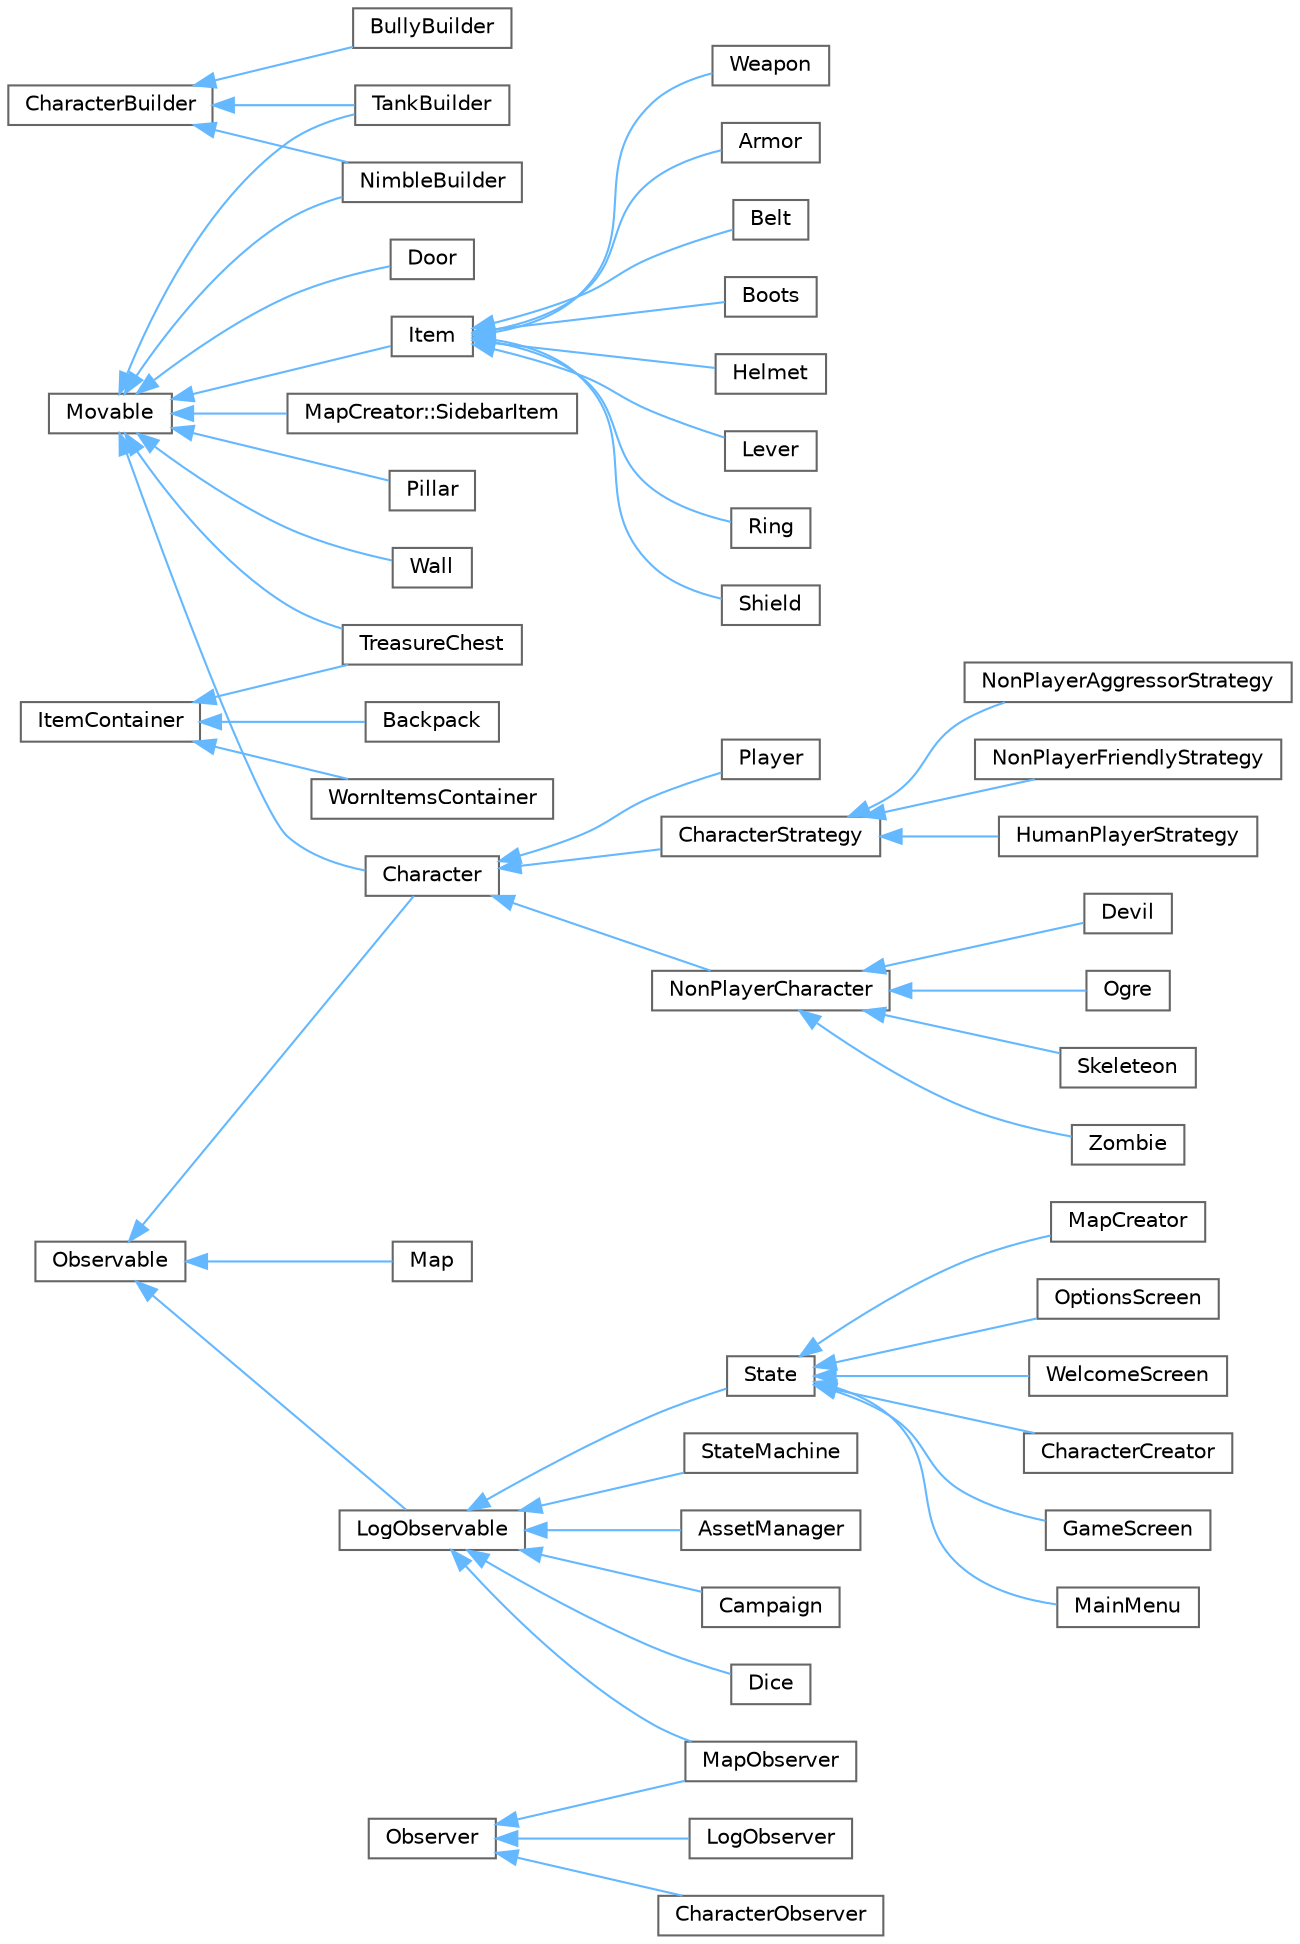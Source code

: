 digraph "Graphical Class Hierarchy"
{
 // LATEX_PDF_SIZE
  bgcolor="transparent";
  edge [fontname=Helvetica,fontsize=10,labelfontname=Helvetica,labelfontsize=10];
  node [fontname=Helvetica,fontsize=10,shape=box,height=0.2,width=0.4];
  rankdir="LR";
  Node0 [id="Node000000",label="CharacterBuilder",height=0.2,width=0.4,color="grey40", fillcolor="white", style="filled",URL="$class_character_builder.html",tooltip=" "];
  Node0 -> Node1 [id="edge1_Node000000_Node000001",dir="back",color="steelblue1",style="solid",tooltip=" "];
  Node1 [id="Node000001",label="BullyBuilder",height=0.2,width=0.4,color="grey40", fillcolor="white", style="filled",URL="$class_bully_builder.html",tooltip=" "];
  Node0 -> Node2 [id="edge2_Node000000_Node000002",dir="back",color="steelblue1",style="solid",tooltip=" "];
  Node2 [id="Node000002",label="NimbleBuilder",height=0.2,width=0.4,color="grey40", fillcolor="white", style="filled",URL="$class_nimble_builder.html",tooltip=" "];
  Node0 -> Node45 [id="edge3_Node000000_Node000045",dir="back",color="steelblue1",style="solid",tooltip=" "];
  Node45 [id="Node000045",label="TankBuilder",height=0.2,width=0.4,color="grey40", fillcolor="white", style="filled",URL="$class_tank_builder.html",tooltip=" "];
  Node47 [id="Node000047",label="ItemContainer",height=0.2,width=0.4,color="grey40", fillcolor="white", style="filled",URL="$class_item_container.html",tooltip="Base class for all the Item Containers in the game."];
  Node47 -> Node48 [id="edge4_Node000047_Node000048",dir="back",color="steelblue1",style="solid",tooltip=" "];
  Node48 [id="Node000048",label="Backpack",height=0.2,width=0.4,color="grey40", fillcolor="white", style="filled",URL="$class_backpack.html",tooltip="Class for Backpack objects which may hold Item objects."];
  Node47 -> Node46 [id="edge5_Node000047_Node000046",dir="back",color="steelblue1",style="solid",tooltip=" "];
  Node46 [id="Node000046",label="TreasureChest",height=0.2,width=0.4,color="grey40", fillcolor="white", style="filled",URL="$class_treasure_chest.html",tooltip="Class for TreasureChest objects which may hold Item objects."];
  Node47 -> Node49 [id="edge6_Node000047_Node000049",dir="back",color="steelblue1",style="solid",tooltip=" "];
  Node49 [id="Node000049",label="WornItemsContainer",height=0.2,width=0.4,color="grey40", fillcolor="white", style="filled",URL="$class_worn_items_container.html",tooltip="Class for WornItemsContainer objects which may hold Item objects."];
  Node3 [id="Node000003",label="Movable",height=0.2,width=0.4,color="grey40", fillcolor="white", style="filled",URL="$class_movable.html",tooltip=" "];
  Node3 -> Node4 [id="edge7_Node000003_Node000004",dir="back",color="steelblue1",style="solid",tooltip=" "];
  Node4 [id="Node000004",label="Character",height=0.2,width=0.4,color="grey40", fillcolor="white", style="filled",URL="$class_character.html",tooltip="Represents a character in a game."];
  Node4 -> Node5 [id="edge8_Node000004_Node000005",dir="back",color="steelblue1",style="solid",tooltip=" "];
  Node5 [id="Node000005",label="CharacterStrategy",height=0.2,width=0.4,color="grey40", fillcolor="white", style="filled",URL="$class_character_strategy.html",tooltip="Abstract class and base class for character strategies."];
  Node5 -> Node6 [id="edge9_Node000005_Node000006",dir="back",color="steelblue1",style="solid",tooltip=" "];
  Node6 [id="Node000006",label="HumanPlayerStrategy",height=0.2,width=0.4,color="grey40", fillcolor="white", style="filled",URL="$class_human_player_strategy.html",tooltip="Represents what the human user will be able to do in their round."];
  Node5 -> Node7 [id="edge10_Node000005_Node000007",dir="back",color="steelblue1",style="solid",tooltip=" "];
  Node7 [id="Node000007",label="NonPlayerAggressorStrategy",height=0.2,width=0.4,color="grey40", fillcolor="white", style="filled",URL="$class_non_player_aggressor_strategy.html",tooltip=" "];
  Node5 -> Node8 [id="edge11_Node000005_Node000008",dir="back",color="steelblue1",style="solid",tooltip=" "];
  Node8 [id="Node000008",label="NonPlayerFriendlyStrategy",height=0.2,width=0.4,color="grey40", fillcolor="white", style="filled",URL="$class_non_player_friendly_strategy.html",tooltip=" "];
  Node4 -> Node9 [id="edge12_Node000004_Node000009",dir="back",color="steelblue1",style="solid",tooltip=" "];
  Node9 [id="Node000009",label="NonPlayerCharacter",height=0.2,width=0.4,color="grey40", fillcolor="white", style="filled",URL="$class_non_player_character.html",tooltip=" "];
  Node9 -> Node10 [id="edge13_Node000009_Node000010",dir="back",color="steelblue1",style="solid",tooltip=" "];
  Node10 [id="Node000010",label="Devil",height=0.2,width=0.4,color="grey40", fillcolor="white", style="filled",URL="$class_devil.html",tooltip=" "];
  Node9 -> Node11 [id="edge14_Node000009_Node000011",dir="back",color="steelblue1",style="solid",tooltip=" "];
  Node11 [id="Node000011",label="Ogre",height=0.2,width=0.4,color="grey40", fillcolor="white", style="filled",URL="$class_ogre.html",tooltip=" "];
  Node9 -> Node12 [id="edge15_Node000009_Node000012",dir="back",color="steelblue1",style="solid",tooltip=" "];
  Node12 [id="Node000012",label="Skeleteon",height=0.2,width=0.4,color="grey40", fillcolor="white", style="filled",URL="$class_skeleteon.html",tooltip=" "];
  Node9 -> Node13 [id="edge16_Node000009_Node000013",dir="back",color="steelblue1",style="solid",tooltip=" "];
  Node13 [id="Node000013",label="Zombie",height=0.2,width=0.4,color="grey40", fillcolor="white", style="filled",URL="$class_zombie.html",tooltip=" "];
  Node4 -> Node14 [id="edge17_Node000004_Node000014",dir="back",color="steelblue1",style="solid",tooltip=" "];
  Node14 [id="Node000014",label="Player",height=0.2,width=0.4,color="grey40", fillcolor="white", style="filled",URL="$class_player.html",tooltip=" "];
  Node3 -> Node33 [id="edge18_Node000003_Node000033",dir="back",color="steelblue1",style="solid",tooltip=" "];
  Node33 [id="Node000033",label="Door",height=0.2,width=0.4,color="grey40", fillcolor="white", style="filled",URL="$class_door.html",tooltip=" "];
  Node3 -> Node34 [id="edge19_Node000003_Node000034",dir="back",color="steelblue1",style="solid",tooltip=" "];
  Node34 [id="Node000034",label="Item",height=0.2,width=0.4,color="grey40", fillcolor="white", style="filled",URL="$class_item.html",tooltip="Base Class for all items in the game."];
  Node34 -> Node35 [id="edge20_Node000034_Node000035",dir="back",color="steelblue1",style="solid",tooltip=" "];
  Node35 [id="Node000035",label="Armor",height=0.2,width=0.4,color="grey40", fillcolor="white", style="filled",URL="$class_armor.html",tooltip=" "];
  Node34 -> Node36 [id="edge21_Node000034_Node000036",dir="back",color="steelblue1",style="solid",tooltip=" "];
  Node36 [id="Node000036",label="Belt",height=0.2,width=0.4,color="grey40", fillcolor="white", style="filled",URL="$class_belt.html",tooltip=" "];
  Node34 -> Node37 [id="edge22_Node000034_Node000037",dir="back",color="steelblue1",style="solid",tooltip=" "];
  Node37 [id="Node000037",label="Boots",height=0.2,width=0.4,color="grey40", fillcolor="white", style="filled",URL="$class_boots.html",tooltip=" "];
  Node34 -> Node38 [id="edge23_Node000034_Node000038",dir="back",color="steelblue1",style="solid",tooltip=" "];
  Node38 [id="Node000038",label="Helmet",height=0.2,width=0.4,color="grey40", fillcolor="white", style="filled",URL="$class_helmet.html",tooltip=" "];
  Node34 -> Node39 [id="edge24_Node000034_Node000039",dir="back",color="steelblue1",style="solid",tooltip=" "];
  Node39 [id="Node000039",label="Lever",height=0.2,width=0.4,color="grey40", fillcolor="white", style="filled",URL="$class_lever.html",tooltip=" "];
  Node34 -> Node40 [id="edge25_Node000034_Node000040",dir="back",color="steelblue1",style="solid",tooltip=" "];
  Node40 [id="Node000040",label="Ring",height=0.2,width=0.4,color="grey40", fillcolor="white", style="filled",URL="$class_ring.html",tooltip=" "];
  Node34 -> Node41 [id="edge26_Node000034_Node000041",dir="back",color="steelblue1",style="solid",tooltip=" "];
  Node41 [id="Node000041",label="Shield",height=0.2,width=0.4,color="grey40", fillcolor="white", style="filled",URL="$class_shield.html",tooltip=" "];
  Node34 -> Node42 [id="edge27_Node000034_Node000042",dir="back",color="steelblue1",style="solid",tooltip=" "];
  Node42 [id="Node000042",label="Weapon",height=0.2,width=0.4,color="grey40", fillcolor="white", style="filled",URL="$class_weapon.html",tooltip=" "];
  Node3 -> Node43 [id="edge28_Node000003_Node000043",dir="back",color="steelblue1",style="solid",tooltip=" "];
  Node43 [id="Node000043",label="MapCreator::SidebarItem",height=0.2,width=0.4,color="grey40", fillcolor="white", style="filled",URL="$struct_map_creator_1_1_sidebar_item.html",tooltip="Struct to designate Items that are to be placed on the sidebar."];
  Node3 -> Node2 [id="edge29_Node000003_Node000002",dir="back",color="steelblue1",style="solid",tooltip=" "];
  Node3 -> Node44 [id="edge30_Node000003_Node000044",dir="back",color="steelblue1",style="solid",tooltip=" "];
  Node44 [id="Node000044",label="Pillar",height=0.2,width=0.4,color="grey40", fillcolor="white", style="filled",URL="$class_pillar.html",tooltip="Represents a pillar object in the game."];
  Node3 -> Node45 [id="edge31_Node000003_Node000045",dir="back",color="steelblue1",style="solid",tooltip=" "];
  Node3 -> Node46 [id="edge32_Node000003_Node000046",dir="back",color="steelblue1",style="solid",tooltip=" "];
  Node3 -> Node50 [id="edge33_Node000003_Node000050",dir="back",color="steelblue1",style="solid",tooltip=" "];
  Node50 [id="Node000050",label="Wall",height=0.2,width=0.4,color="grey40", fillcolor="white", style="filled",URL="$class_wall.html",tooltip="Represents a wall object that inherits from the Movable class."];
  Node15 [id="Node000015",label="Observable",height=0.2,width=0.4,color="grey40", fillcolor="white", style="filled",URL="$class_observable.html",tooltip="The Observable class represents an object that can be observed by multiple observers."];
  Node15 -> Node4 [id="edge34_Node000015_Node000004",dir="back",color="steelblue1",style="solid",tooltip=" "];
  Node15 -> Node16 [id="edge35_Node000015_Node000016",dir="back",color="steelblue1",style="solid",tooltip=" "];
  Node16 [id="Node000016",label="LogObservable",height=0.2,width=0.4,color="grey40", fillcolor="white", style="filled",URL="$class_log_observable.html",tooltip="The LogObservable class is responsible for notifying its observers about log events...."];
  Node16 -> Node17 [id="edge36_Node000016_Node000017",dir="back",color="steelblue1",style="solid",tooltip=" "];
  Node17 [id="Node000017",label="AssetManager",height=0.2,width=0.4,color="grey40", fillcolor="white", style="filled",URL="$class_asset_manager.html",tooltip="The AssetManager class is responsible for loading and managing game assets such as textures and fonts..."];
  Node16 -> Node18 [id="edge37_Node000016_Node000018",dir="back",color="steelblue1",style="solid",tooltip=" "];
  Node18 [id="Node000018",label="Campaign",height=0.2,width=0.4,color="grey40", fillcolor="white", style="filled",URL="$class_campaign.html",tooltip="Represents a campaign consisting of multiple maps and their connections."];
  Node16 -> Node19 [id="edge38_Node000016_Node000019",dir="back",color="steelblue1",style="solid",tooltip=" "];
  Node19 [id="Node000019",label="Dice",height=0.2,width=0.4,color="grey40", fillcolor="white", style="filled",URL="$class_dice.html",tooltip="Class for the Dice in the game."];
  Node16 -> Node20 [id="edge39_Node000016_Node000020",dir="back",color="steelblue1",style="solid",tooltip=" "];
  Node20 [id="Node000020",label="MapObserver",height=0.2,width=0.4,color="grey40", fillcolor="white", style="filled",URL="$class_map_observer.html",tooltip="A class that observes and displays a map."];
  Node16 -> Node24 [id="edge40_Node000016_Node000024",dir="back",color="steelblue1",style="solid",tooltip=" "];
  Node24 [id="Node000024",label="State",height=0.2,width=0.4,color="grey40", fillcolor="white", style="filled",URL="$class_state.html",tooltip="The State class is an abstract base class for implementing different states in a game."];
  Node24 -> Node25 [id="edge41_Node000024_Node000025",dir="back",color="steelblue1",style="solid",tooltip=" "];
  Node25 [id="Node000025",label="CharacterCreator",height=0.2,width=0.4,color="grey40", fillcolor="white", style="filled",URL="$class_character_creator.html",tooltip="Represents the character creation state in the game."];
  Node24 -> Node26 [id="edge42_Node000024_Node000026",dir="back",color="steelblue1",style="solid",tooltip=" "];
  Node26 [id="Node000026",label="GameScreen",height=0.2,width=0.4,color="grey40", fillcolor="white", style="filled",URL="$class_game_screen.html",tooltip="Represents the game screen state."];
  Node24 -> Node27 [id="edge43_Node000024_Node000027",dir="back",color="steelblue1",style="solid",tooltip=" "];
  Node27 [id="Node000027",label="MainMenu",height=0.2,width=0.4,color="grey40", fillcolor="white", style="filled",URL="$class_main_menu.html",tooltip="Represents the main menu state of the game."];
  Node24 -> Node28 [id="edge44_Node000024_Node000028",dir="back",color="steelblue1",style="solid",tooltip=" "];
  Node28 [id="Node000028",label="MapCreator",height=0.2,width=0.4,color="grey40", fillcolor="white", style="filled",URL="$class_map_creator.html",tooltip=" "];
  Node24 -> Node29 [id="edge45_Node000024_Node000029",dir="back",color="steelblue1",style="solid",tooltip=" "];
  Node29 [id="Node000029",label="OptionsScreen",height=0.2,width=0.4,color="grey40", fillcolor="white", style="filled",URL="$class_options_screen.html",tooltip="Represents the options screen state of the game."];
  Node24 -> Node30 [id="edge46_Node000024_Node000030",dir="back",color="steelblue1",style="solid",tooltip=" "];
  Node30 [id="Node000030",label="WelcomeScreen",height=0.2,width=0.4,color="grey40", fillcolor="white", style="filled",URL="$class_welcome_screen.html",tooltip="Represents the welcome screen state of the game."];
  Node16 -> Node31 [id="edge47_Node000016_Node000031",dir="back",color="steelblue1",style="solid",tooltip=" "];
  Node31 [id="Node000031",label="StateMachine",height=0.2,width=0.4,color="grey40", fillcolor="white", style="filled",URL="$class_state_machine.html",tooltip="Represents a state machine that manages different states."];
  Node15 -> Node32 [id="edge48_Node000015_Node000032",dir="back",color="steelblue1",style="solid",tooltip=" "];
  Node32 [id="Node000032",label="Map",height=0.2,width=0.4,color="grey40", fillcolor="white", style="filled",URL="$class_map.html",tooltip="A class to represent a 2D grid map."];
  Node21 [id="Node000021",label="Observer",height=0.2,width=0.4,color="grey40", fillcolor="white", style="filled",URL="$class_observer.html",tooltip="The Observer class is an abstract base class that defines the interface for observers."];
  Node21 -> Node22 [id="edge49_Node000021_Node000022",dir="back",color="steelblue1",style="solid",tooltip=" "];
  Node22 [id="Node000022",label="CharacterObserver",height=0.2,width=0.4,color="grey40", fillcolor="white", style="filled",URL="$class_character_observer.html",tooltip=" "];
  Node21 -> Node23 [id="edge50_Node000021_Node000023",dir="back",color="steelblue1",style="solid",tooltip=" "];
  Node23 [id="Node000023",label="LogObserver",height=0.2,width=0.4,color="grey40", fillcolor="white", style="filled",URL="$class_log_observer.html",tooltip=" "];
  Node21 -> Node20 [id="edge51_Node000021_Node000020",dir="back",color="steelblue1",style="solid",tooltip=" "];
}
